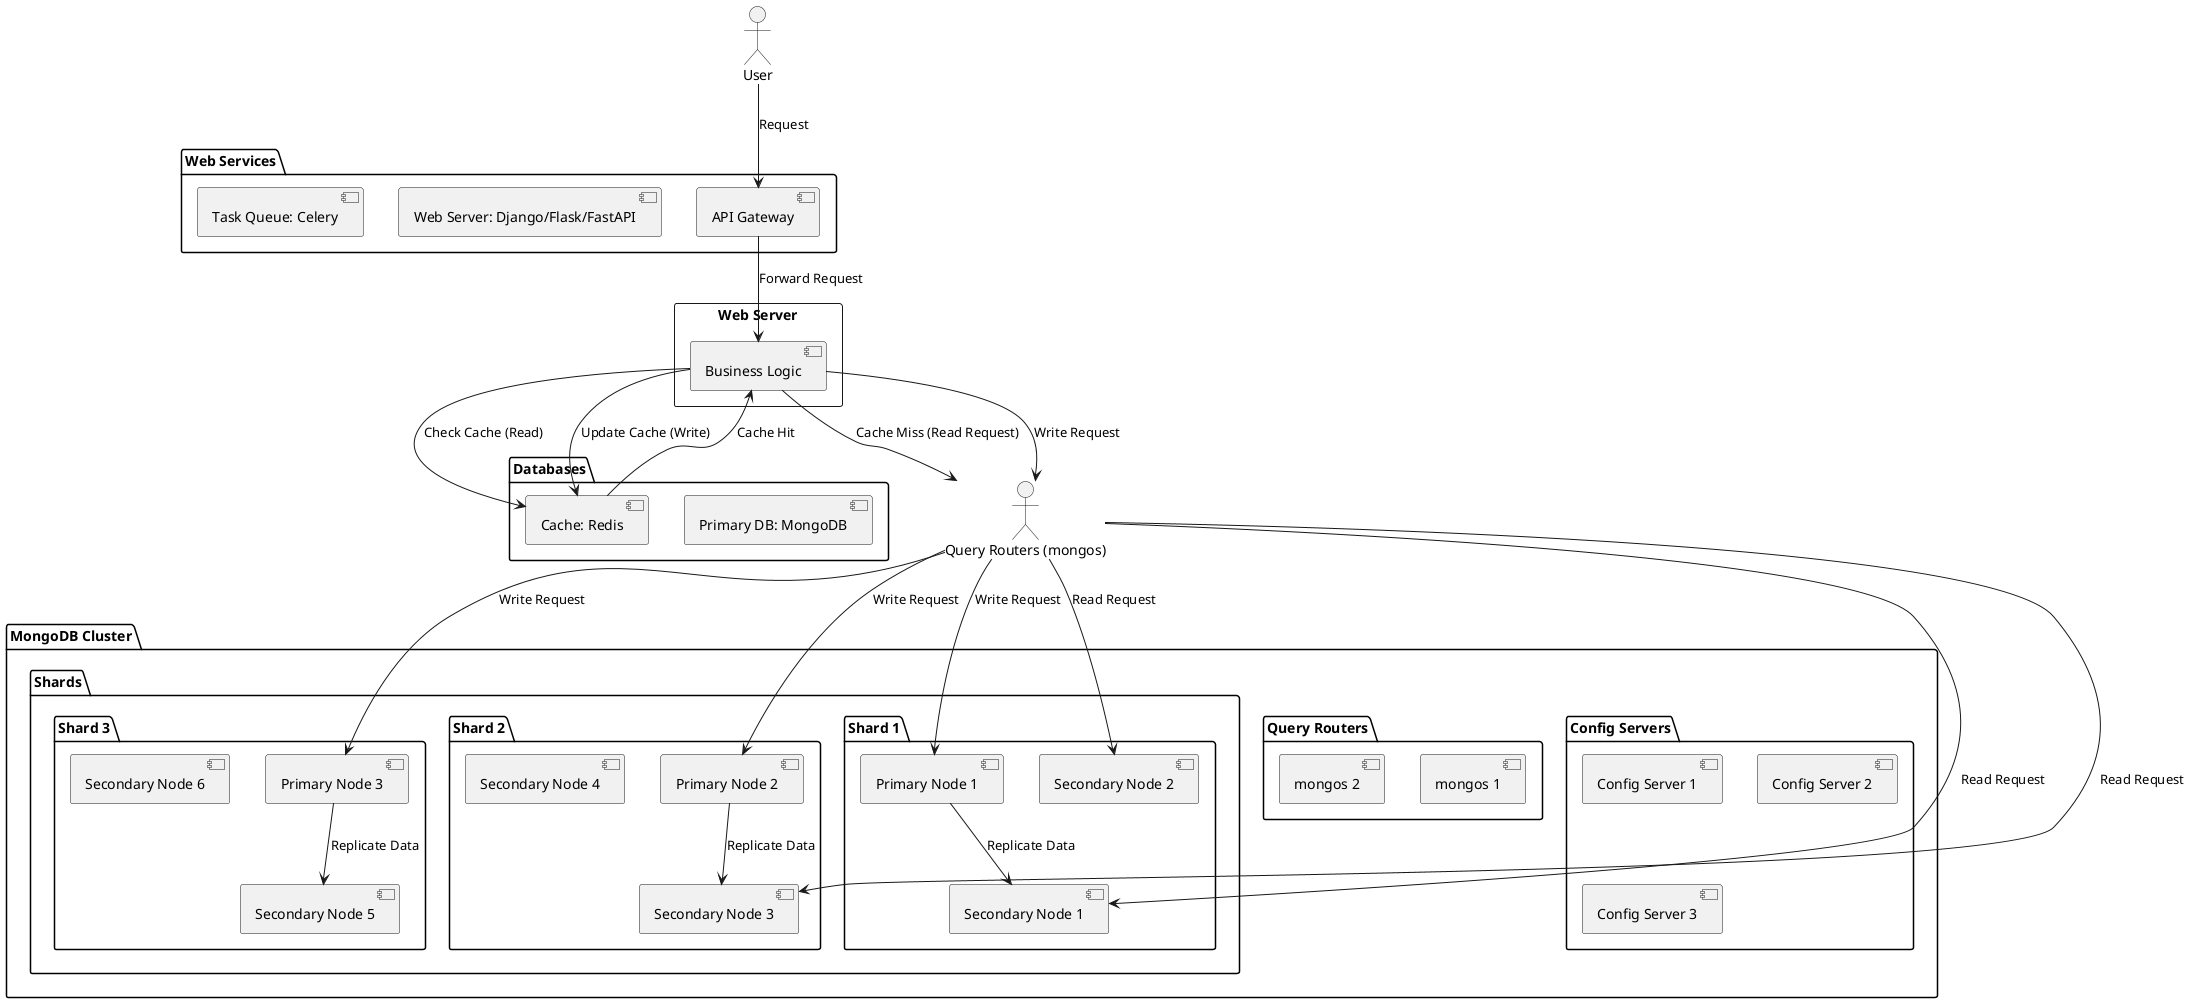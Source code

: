 @startuml

package "Web Services" {
  [API Gateway]
  [Web Server: Django/Flask/FastAPI]
  [Task Queue: Celery]
}

package "Databases" {
  [Primary DB: MongoDB]
  [Cache: Redis]
}

package "MongoDB Cluster" {
  package "Config Servers" {
    [Config Server 1]
    [Config Server 2]
    [Config Server 3]
  }
  
  package "Query Routers" {
    [mongos 1]
    [mongos 2]
  }
  
  package "Shards" {
    package "Shard 1" {
      [Primary Node 1]
      [Secondary Node 1]
      [Secondary Node 2]
    }
    package "Shard 2" {
      [Primary Node 2]
      [Secondary Node 3]
      [Secondary Node 4]
    }
    package "Shard 3" {
      [Primary Node 3]
      [Secondary Node 5]
      [Secondary Node 6]
    }
  }
}

actor User

rectangle "Web Server" {
  [API Gateway]
  [Business Logic]
  [Cache: Redis]
}

User --> "API Gateway": Request
"API Gateway" --> "Business Logic": Forward Request
"Business Logic" --> "Cache: Redis": Check Cache (Read)
"Cache: Redis" --> "Business Logic": Cache Hit
"Business Logic" --> "Query Routers (mongos)": Cache Miss (Read Request)
"Business Logic" --> "Query Routers (mongos)": Write Request
"Query Routers (mongos)" --> "Secondary Node 1": Read Request
"Query Routers (mongos)" --> "Secondary Node 2": Read Request
"Query Routers (mongos)" --> "Secondary Node 3": Read Request
"Query Routers (mongos)" --> "Primary Node 1": Write Request
"Query Routers (mongos)" --> "Primary Node 2": Write Request
"Query Routers (mongos)" --> "Primary Node 3": Write Request
"Primary Node 1" --> "Secondary Node 1": Replicate Data
"Primary Node 2" --> "Secondary Node 3": Replicate Data
"Primary Node 3" --> "Secondary Node 5": Replicate Data
"Business Logic" --> "Cache: Redis": Update Cache (Write)

@enduml
